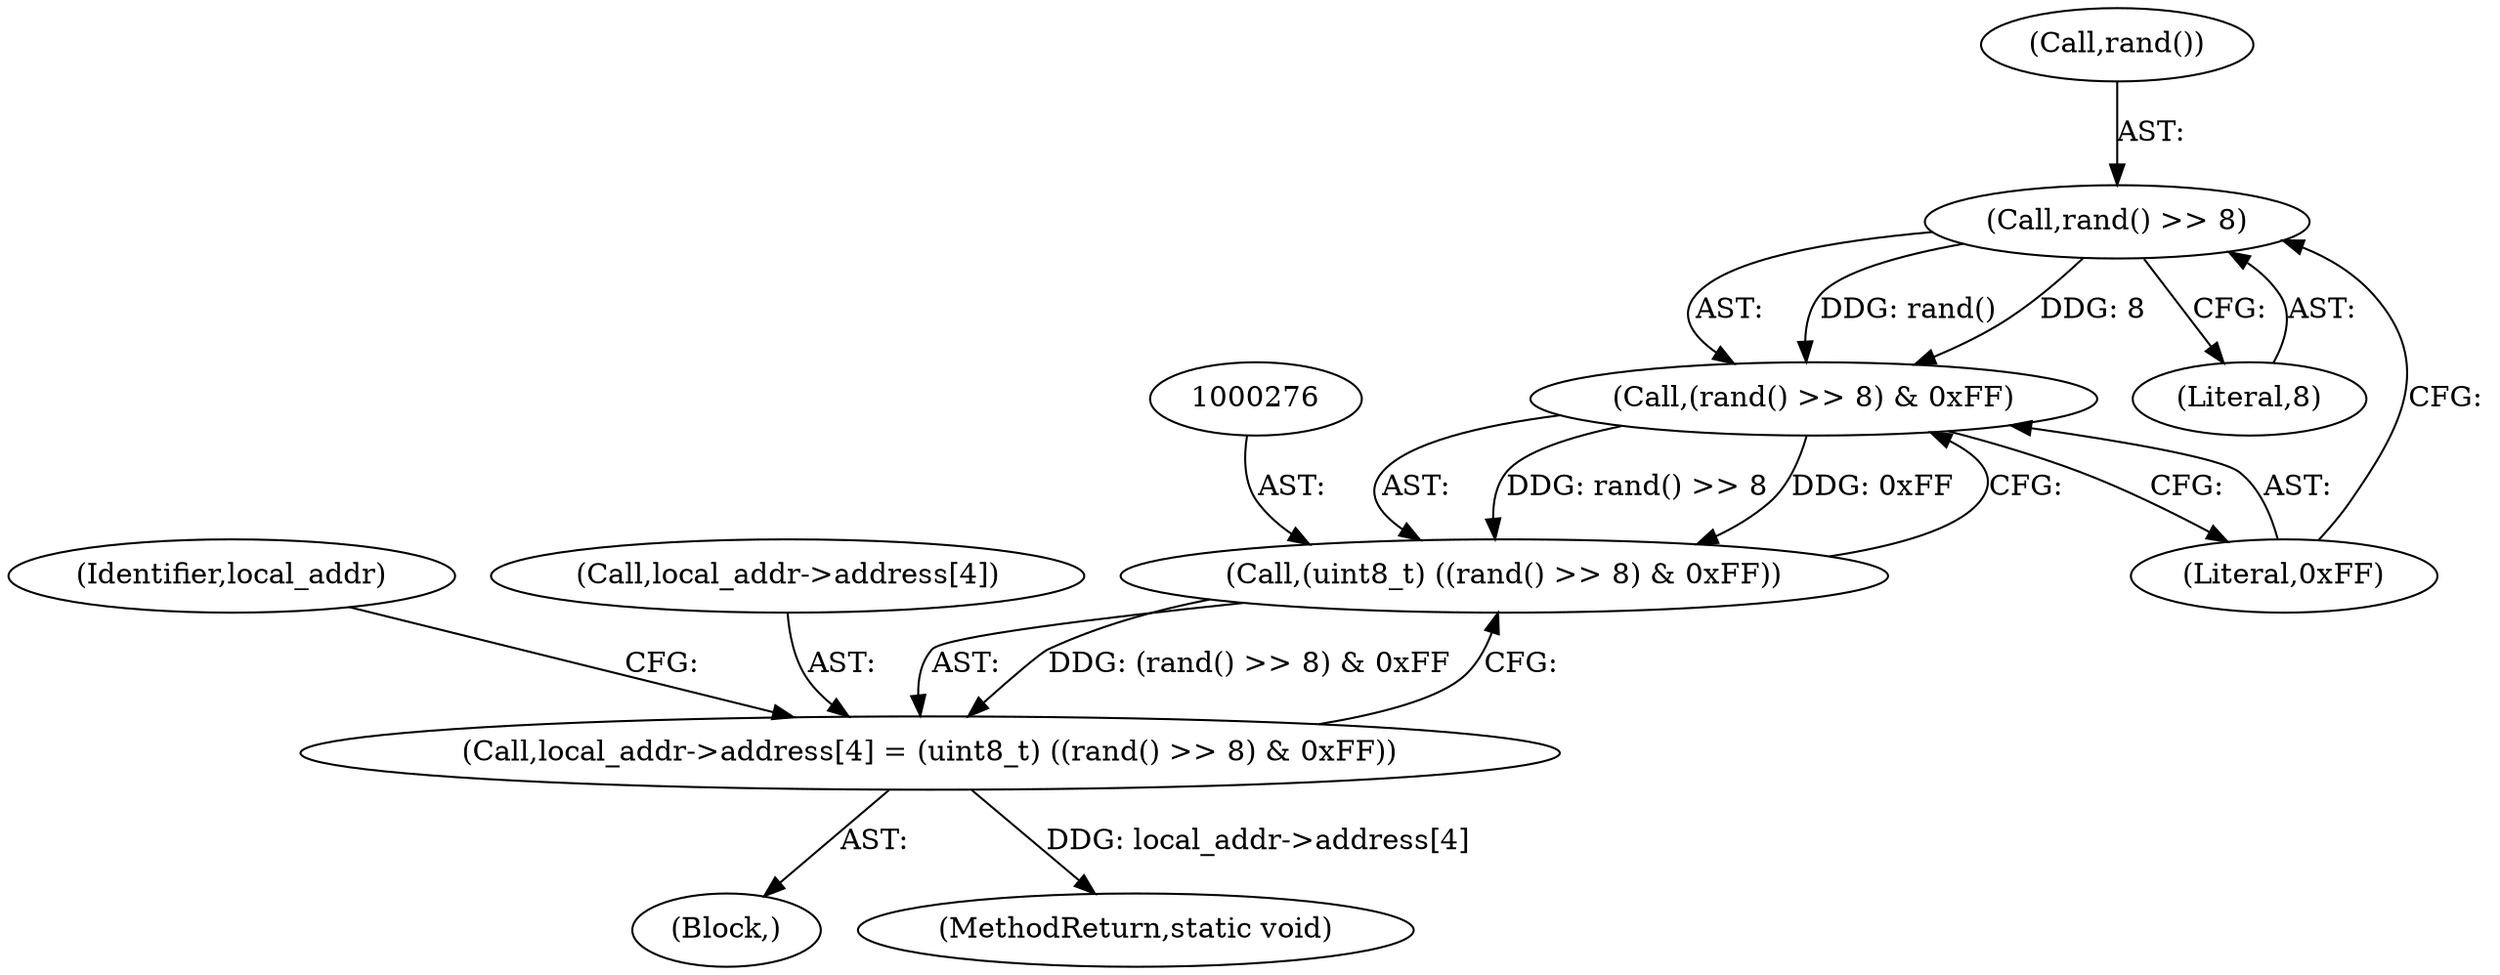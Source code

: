 digraph "0_Android_472271b153c5dc53c28beac55480a8d8434b2d5c_12@API" {
"1000278" [label="(Call,rand() >> 8)"];
"1000277" [label="(Call,(rand() >> 8) & 0xFF)"];
"1000275" [label="(Call,(uint8_t) ((rand() >> 8) & 0xFF))"];
"1000269" [label="(Call,local_addr->address[4] = (uint8_t) ((rand() >> 8) & 0xFF))"];
"1000281" [label="(Literal,0xFF)"];
"1000275" [label="(Call,(uint8_t) ((rand() >> 8) & 0xFF))"];
"1000280" [label="(Literal,8)"];
"1000278" [label="(Call,rand() >> 8)"];
"1000279" [label="(Call,rand())"];
"1000285" [label="(Identifier,local_addr)"];
"1000222" [label="(Block,)"];
"1000269" [label="(Call,local_addr->address[4] = (uint8_t) ((rand() >> 8) & 0xFF))"];
"1000270" [label="(Call,local_addr->address[4])"];
"1000277" [label="(Call,(rand() >> 8) & 0xFF)"];
"1000347" [label="(MethodReturn,static void)"];
"1000278" -> "1000277"  [label="AST: "];
"1000278" -> "1000280"  [label="CFG: "];
"1000279" -> "1000278"  [label="AST: "];
"1000280" -> "1000278"  [label="AST: "];
"1000281" -> "1000278"  [label="CFG: "];
"1000278" -> "1000277"  [label="DDG: rand()"];
"1000278" -> "1000277"  [label="DDG: 8"];
"1000277" -> "1000275"  [label="AST: "];
"1000277" -> "1000281"  [label="CFG: "];
"1000281" -> "1000277"  [label="AST: "];
"1000275" -> "1000277"  [label="CFG: "];
"1000277" -> "1000275"  [label="DDG: rand() >> 8"];
"1000277" -> "1000275"  [label="DDG: 0xFF"];
"1000275" -> "1000269"  [label="AST: "];
"1000276" -> "1000275"  [label="AST: "];
"1000269" -> "1000275"  [label="CFG: "];
"1000275" -> "1000269"  [label="DDG: (rand() >> 8) & 0xFF"];
"1000269" -> "1000222"  [label="AST: "];
"1000270" -> "1000269"  [label="AST: "];
"1000285" -> "1000269"  [label="CFG: "];
"1000269" -> "1000347"  [label="DDG: local_addr->address[4]"];
}
